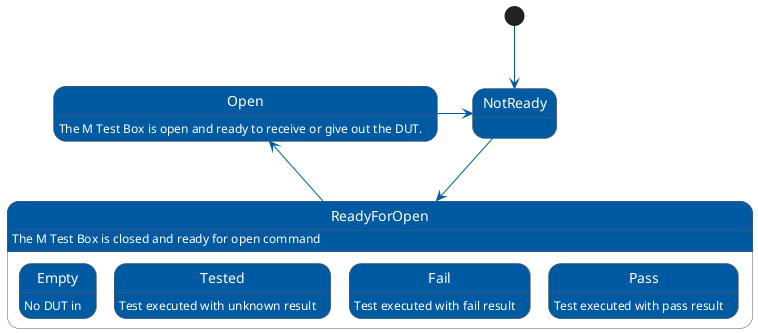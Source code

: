 @startuml
skinparam state {
  StartColor #005aa1
  EndColor Red
  BackgroundColor #005aa1
  BackgroundColor<<Warning>> Olive
  BorderColor #5a5a5a
  FontName Apex
  AttributeFontColor White
  FontColor White
  ArrowColor #005aa1
}

[*] --> NotReady

state ReadyForOpen{
ReadyForOpen: The M Test Box is closed and ready for open command
NotReady -down-> ReadyForOpen
Empty: No DUT in
Tested: Test executed with unknown result
Fail: Test executed with fail result
Pass: Test executed with pass result
}
Open -> NotReady
Open: The M Test Box is open and ready to receive or give out the DUT.

ReadyForOpen -up-> Open

@enduml